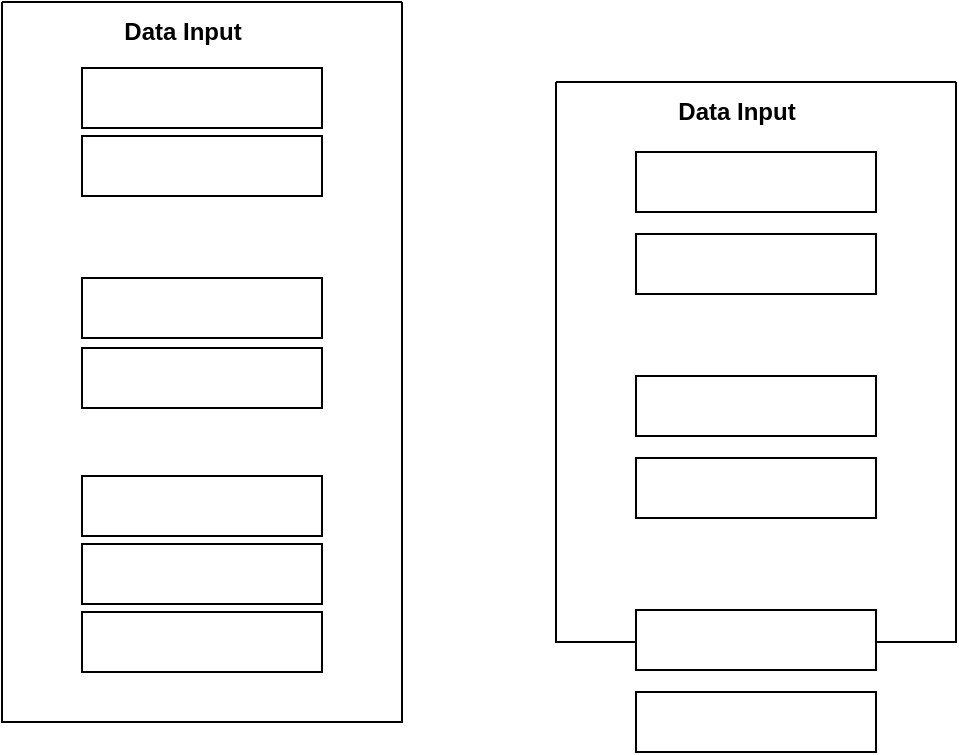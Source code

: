 <mxfile version="26.0.16">
  <diagram name="Page-1" id="EUl1vxFFJ5Gc7FnKx49O">
    <mxGraphModel dx="794" dy="412" grid="1" gridSize="10" guides="1" tooltips="1" connect="1" arrows="1" fold="1" page="1" pageScale="1" pageWidth="850" pageHeight="1100" math="0" shadow="0">
      <root>
        <mxCell id="0" />
        <mxCell id="1" parent="0" />
        <mxCell id="kTb0xDNw25iS7PPy5Nj6-3" value="" style="swimlane;startSize=0;" vertex="1" parent="1">
          <mxGeometry x="80" y="40" width="200" height="360" as="geometry" />
        </mxCell>
        <mxCell id="kTb0xDNw25iS7PPy5Nj6-5" value="" style="rounded=0;whiteSpace=wrap;html=1;" vertex="1" parent="kTb0xDNw25iS7PPy5Nj6-3">
          <mxGeometry x="40" y="33" width="120" height="30" as="geometry" />
        </mxCell>
        <mxCell id="kTb0xDNw25iS7PPy5Nj6-6" value="&lt;b&gt;Data Input&lt;/b&gt;" style="text;html=1;align=center;verticalAlign=middle;resizable=0;points=[];autosize=1;strokeColor=none;fillColor=none;" vertex="1" parent="kTb0xDNw25iS7PPy5Nj6-3">
          <mxGeometry x="50" width="80" height="30" as="geometry" />
        </mxCell>
        <mxCell id="kTb0xDNw25iS7PPy5Nj6-7" value="" style="rounded=0;whiteSpace=wrap;html=1;" vertex="1" parent="kTb0xDNw25iS7PPy5Nj6-3">
          <mxGeometry x="40" y="67" width="120" height="30" as="geometry" />
        </mxCell>
        <mxCell id="kTb0xDNw25iS7PPy5Nj6-8" value="" style="rounded=0;whiteSpace=wrap;html=1;" vertex="1" parent="kTb0xDNw25iS7PPy5Nj6-3">
          <mxGeometry x="40" y="138" width="120" height="30" as="geometry" />
        </mxCell>
        <mxCell id="kTb0xDNw25iS7PPy5Nj6-9" value="" style="rounded=0;whiteSpace=wrap;html=1;" vertex="1" parent="kTb0xDNw25iS7PPy5Nj6-3">
          <mxGeometry x="40" y="173" width="120" height="30" as="geometry" />
        </mxCell>
        <mxCell id="kTb0xDNw25iS7PPy5Nj6-10" value="" style="rounded=0;whiteSpace=wrap;html=1;" vertex="1" parent="kTb0xDNw25iS7PPy5Nj6-3">
          <mxGeometry x="40" y="271" width="120" height="30" as="geometry" />
        </mxCell>
        <mxCell id="kTb0xDNw25iS7PPy5Nj6-11" value="" style="rounded=0;whiteSpace=wrap;html=1;" vertex="1" parent="kTb0xDNw25iS7PPy5Nj6-3">
          <mxGeometry x="40" y="305" width="120" height="30" as="geometry" />
        </mxCell>
        <mxCell id="kTb0xDNw25iS7PPy5Nj6-20" value="" style="rounded=0;whiteSpace=wrap;html=1;" vertex="1" parent="kTb0xDNw25iS7PPy5Nj6-3">
          <mxGeometry x="40" y="237" width="120" height="30" as="geometry" />
        </mxCell>
        <mxCell id="kTb0xDNw25iS7PPy5Nj6-12" value="" style="swimlane;startSize=0;" vertex="1" parent="1">
          <mxGeometry x="357" y="80" width="200" height="280" as="geometry" />
        </mxCell>
        <mxCell id="kTb0xDNw25iS7PPy5Nj6-13" value="" style="rounded=0;whiteSpace=wrap;html=1;" vertex="1" parent="kTb0xDNw25iS7PPy5Nj6-12">
          <mxGeometry x="40" y="35" width="120" height="30" as="geometry" />
        </mxCell>
        <mxCell id="kTb0xDNw25iS7PPy5Nj6-14" value="&lt;b&gt;Data Input&lt;/b&gt;" style="text;html=1;align=center;verticalAlign=middle;resizable=0;points=[];autosize=1;strokeColor=none;fillColor=none;" vertex="1" parent="kTb0xDNw25iS7PPy5Nj6-12">
          <mxGeometry x="50" width="80" height="30" as="geometry" />
        </mxCell>
        <mxCell id="kTb0xDNw25iS7PPy5Nj6-15" value="" style="rounded=0;whiteSpace=wrap;html=1;" vertex="1" parent="kTb0xDNw25iS7PPy5Nj6-12">
          <mxGeometry x="40" y="76" width="120" height="30" as="geometry" />
        </mxCell>
        <mxCell id="kTb0xDNw25iS7PPy5Nj6-16" value="" style="rounded=0;whiteSpace=wrap;html=1;" vertex="1" parent="kTb0xDNw25iS7PPy5Nj6-12">
          <mxGeometry x="40" y="147" width="120" height="30" as="geometry" />
        </mxCell>
        <mxCell id="kTb0xDNw25iS7PPy5Nj6-17" value="" style="rounded=0;whiteSpace=wrap;html=1;" vertex="1" parent="kTb0xDNw25iS7PPy5Nj6-12">
          <mxGeometry x="40" y="188" width="120" height="30" as="geometry" />
        </mxCell>
        <mxCell id="kTb0xDNw25iS7PPy5Nj6-18" value="" style="rounded=0;whiteSpace=wrap;html=1;" vertex="1" parent="kTb0xDNw25iS7PPy5Nj6-12">
          <mxGeometry x="40" y="264" width="120" height="30" as="geometry" />
        </mxCell>
        <mxCell id="kTb0xDNw25iS7PPy5Nj6-19" value="" style="rounded=0;whiteSpace=wrap;html=1;" vertex="1" parent="kTb0xDNw25iS7PPy5Nj6-12">
          <mxGeometry x="40" y="305" width="120" height="30" as="geometry" />
        </mxCell>
      </root>
    </mxGraphModel>
  </diagram>
</mxfile>
